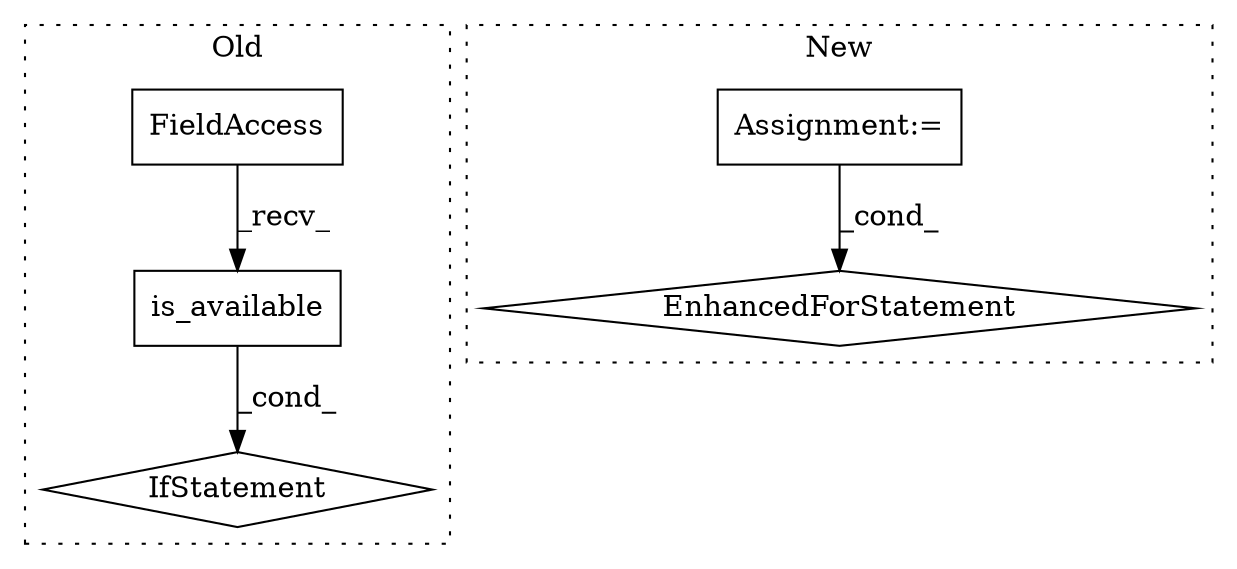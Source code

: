 digraph G {
subgraph cluster0 {
1 [label="is_available" a="32" s="1317" l="14" shape="box"];
3 [label="FieldAccess" a="22" s="1306" l="10" shape="box"];
4 [label="IfStatement" a="25" s="1302,1331" l="4,2" shape="diamond"];
label = "Old";
style="dotted";
}
subgraph cluster1 {
2 [label="EnhancedForStatement" a="70" s="1969,2044" l="53,2" shape="diamond"];
5 [label="Assignment:=" a="7" s="1969,2044" l="53,2" shape="box"];
label = "New";
style="dotted";
}
1 -> 4 [label="_cond_"];
3 -> 1 [label="_recv_"];
5 -> 2 [label="_cond_"];
}